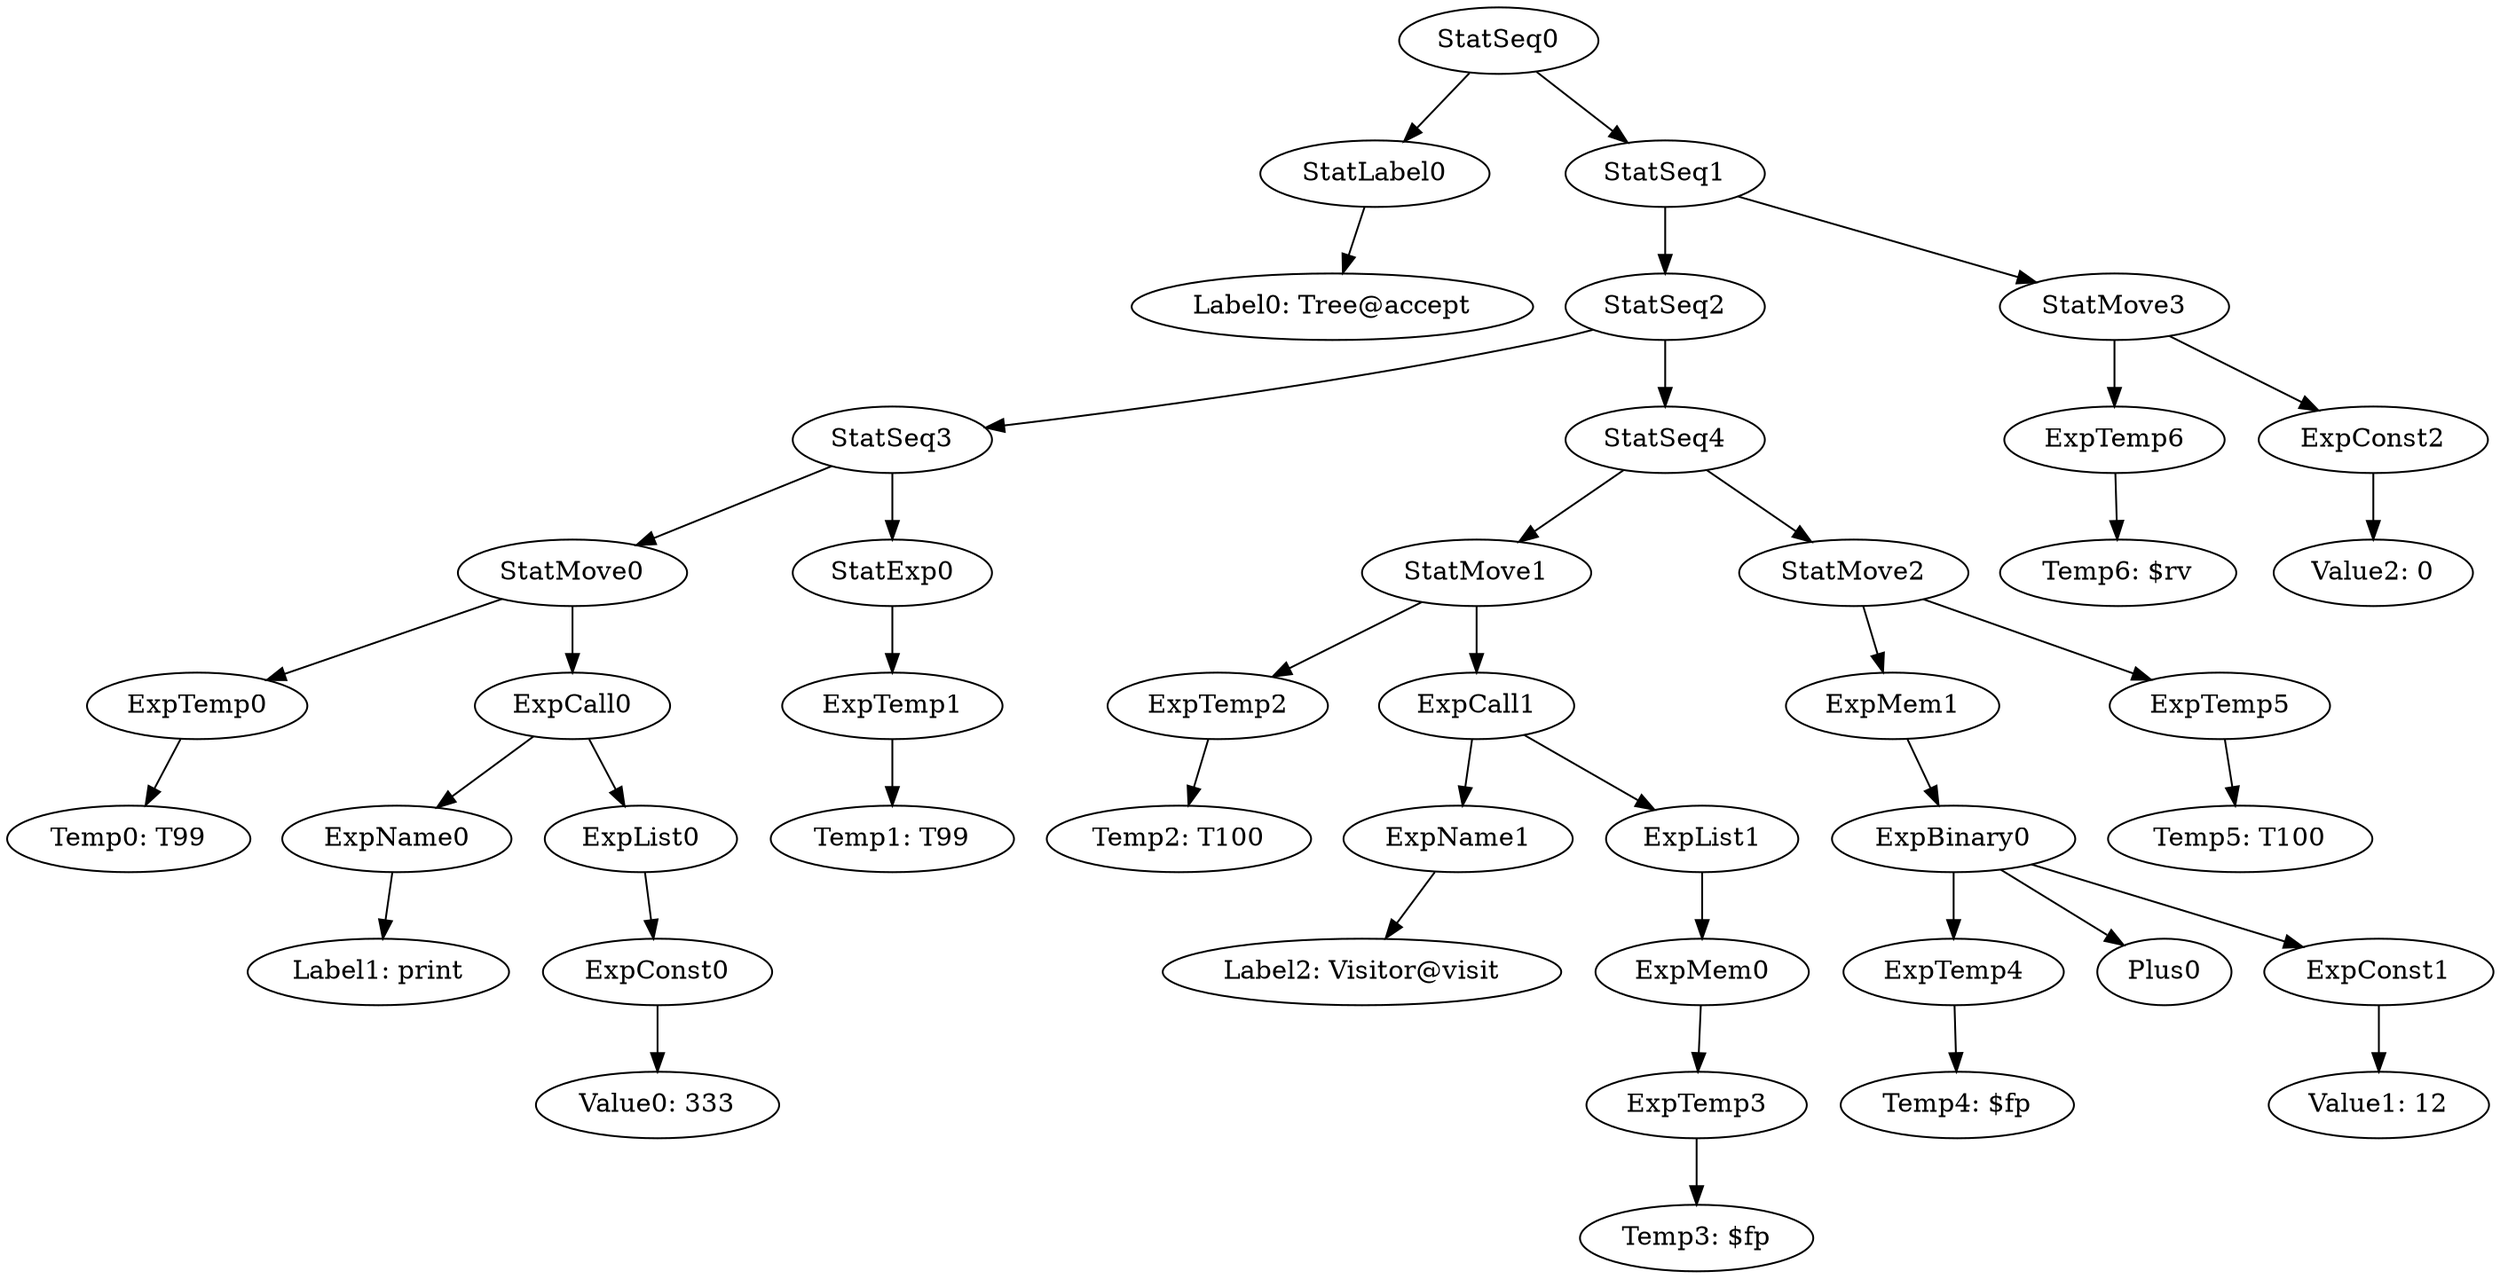 digraph {
	ordering = out;
	ExpConst2 -> "Value2: 0";
	StatMove3 -> ExpTemp6;
	StatMove3 -> ExpConst2;
	ExpTemp6 -> "Temp6: $rv";
	StatMove2 -> ExpMem1;
	StatMove2 -> ExpTemp5;
	ExpMem1 -> ExpBinary0;
	StatSeq1 -> StatSeq2;
	StatSeq1 -> StatMove3;
	ExpConst1 -> "Value1: 12";
	StatSeq3 -> StatMove0;
	StatSeq3 -> StatExp0;
	StatMove0 -> ExpTemp0;
	StatMove0 -> ExpCall0;
	ExpList0 -> ExpConst0;
	ExpCall1 -> ExpName1;
	ExpCall1 -> ExpList1;
	StatSeq4 -> StatMove1;
	StatSeq4 -> StatMove2;
	ExpCall0 -> ExpName0;
	ExpCall0 -> ExpList0;
	ExpTemp4 -> "Temp4: $fp";
	ExpName0 -> "Label1: print";
	ExpConst0 -> "Value0: 333";
	StatLabel0 -> "Label0: Tree@accept";
	ExpTemp5 -> "Temp5: T100";
	ExpTemp1 -> "Temp1: T99";
	StatSeq0 -> StatLabel0;
	StatSeq0 -> StatSeq1;
	ExpTemp3 -> "Temp3: $fp";
	ExpTemp0 -> "Temp0: T99";
	StatExp0 -> ExpTemp1;
	StatSeq2 -> StatSeq3;
	StatSeq2 -> StatSeq4;
	ExpTemp2 -> "Temp2: T100";
	StatMove1 -> ExpTemp2;
	StatMove1 -> ExpCall1;
	ExpName1 -> "Label2: Visitor@visit";
	ExpList1 -> ExpMem0;
	ExpMem0 -> ExpTemp3;
	ExpBinary0 -> ExpTemp4;
	ExpBinary0 -> Plus0;
	ExpBinary0 -> ExpConst1;
}

